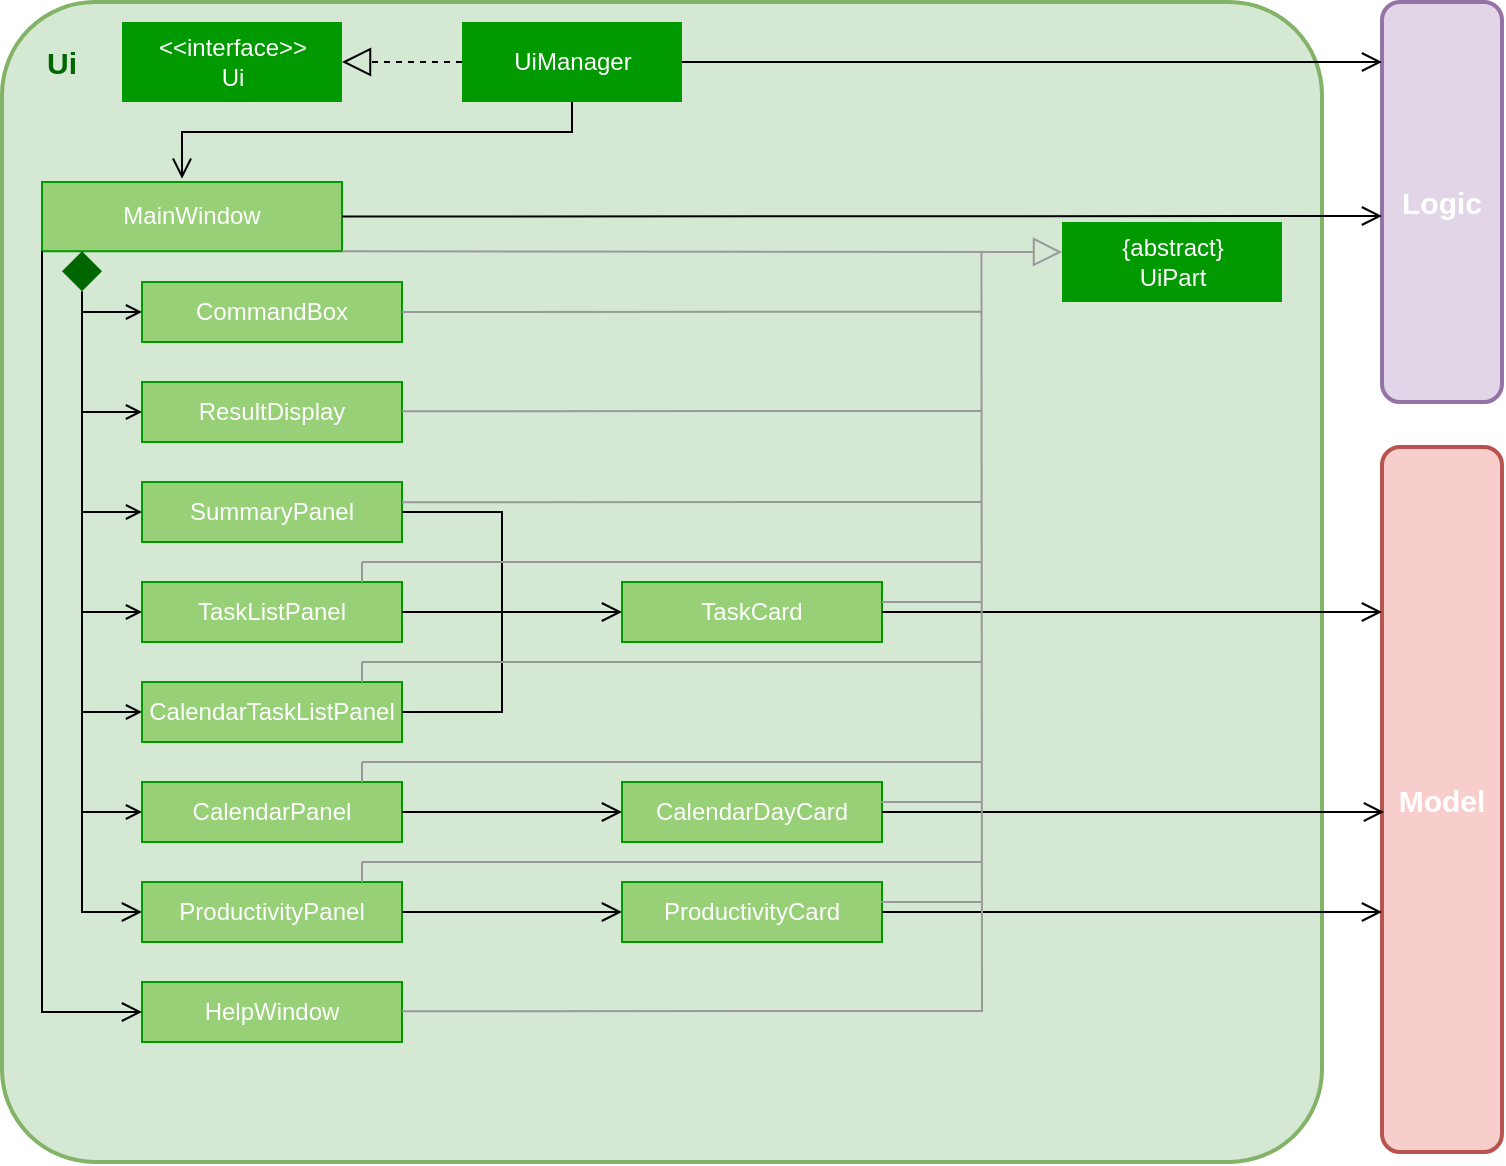 <mxfile version="12.9.4" type="device"><diagram name="Page-1" id="e7e014a7-5840-1c2e-5031-d8a46d1fe8dd"><mxGraphModel dx="1006" dy="636" grid="1" gridSize="10" guides="1" tooltips="1" connect="1" arrows="1" fold="1" page="1" pageScale="1" pageWidth="1169" pageHeight="826" background="#ffffff" math="0" shadow="0"><root><mxCell id="0"/><mxCell id="1" parent="0"/><mxCell id="HaWIRZHite7C_yoKWGDB-46" value="" style="rounded=1;whiteSpace=wrap;html=1;fillColor=#d5e8d4;strokeColor=#82b366;strokeWidth=2;arcSize=8;" vertex="1" parent="1"><mxGeometry x="90" y="90" width="660" height="580" as="geometry"/></mxCell><mxCell id="HaWIRZHite7C_yoKWGDB-47" value="" style="rounded=1;whiteSpace=wrap;html=1;strokeWidth=2;fillColor=#e1d5e7;strokeColor=#9673a6;rotation=-90;" vertex="1" parent="1"><mxGeometry x="710" y="160" width="200" height="60" as="geometry"/></mxCell><mxCell id="HaWIRZHite7C_yoKWGDB-48" value="" style="rounded=1;whiteSpace=wrap;html=1;strokeWidth=2;fillColor=#f8cecc;strokeColor=#b85450;rotation=-90;" vertex="1" parent="1"><mxGeometry x="633.75" y="458.75" width="352.5" height="60" as="geometry"/></mxCell><mxCell id="HaWIRZHite7C_yoKWGDB-49" value="&lt;b&gt;&lt;font color=&quot;#ffffff&quot; style=&quot;font-size: 15px&quot;&gt;Logic&lt;/font&gt;&lt;/b&gt;" style="text;html=1;strokeColor=none;fillColor=none;align=center;verticalAlign=middle;whiteSpace=wrap;rounded=0;" vertex="1" parent="1"><mxGeometry x="790" y="180" width="40" height="20" as="geometry"/></mxCell><mxCell id="HaWIRZHite7C_yoKWGDB-50" value="&lt;b&gt;&lt;font color=&quot;#ffffff&quot; style=&quot;font-size: 15px&quot;&gt;Model&lt;/font&gt;&lt;/b&gt;" style="text;html=1;strokeColor=none;fillColor=none;align=center;verticalAlign=middle;whiteSpace=wrap;rounded=0;" vertex="1" parent="1"><mxGeometry x="790" y="478.75" width="40" height="20" as="geometry"/></mxCell><mxCell id="HaWIRZHite7C_yoKWGDB-53" value="" style="group" vertex="1" connectable="0" parent="1"><mxGeometry x="150" y="100" width="120" height="40" as="geometry"/></mxCell><mxCell id="HaWIRZHite7C_yoKWGDB-51" value="" style="rounded=0;whiteSpace=wrap;html=1;strokeWidth=2;strokeColor=none;fillColor=#009900;" vertex="1" parent="HaWIRZHite7C_yoKWGDB-53"><mxGeometry width="110" height="40" as="geometry"/></mxCell><mxCell id="HaWIRZHite7C_yoKWGDB-52" value="&lt;font color=&quot;#ffffff&quot;&gt;&amp;lt;&amp;lt;interface&amp;gt;&amp;gt;&lt;br&gt;Ui&lt;/font&gt;" style="text;html=1;strokeColor=none;fillColor=none;align=center;verticalAlign=middle;whiteSpace=wrap;rounded=0;" vertex="1" parent="HaWIRZHite7C_yoKWGDB-53"><mxGeometry x="12.5" y="10" width="85" height="20" as="geometry"/></mxCell><mxCell id="HaWIRZHite7C_yoKWGDB-55" value="" style="group" vertex="1" connectable="0" parent="1"><mxGeometry x="320" y="100" width="120" height="40" as="geometry"/></mxCell><mxCell id="HaWIRZHite7C_yoKWGDB-56" value="" style="rounded=0;whiteSpace=wrap;html=1;strokeWidth=2;strokeColor=none;fillColor=#009900;" vertex="1" parent="HaWIRZHite7C_yoKWGDB-55"><mxGeometry width="110" height="40" as="geometry"/></mxCell><mxCell id="HaWIRZHite7C_yoKWGDB-57" value="&lt;font color=&quot;#ffffff&quot;&gt;UiManager&lt;/font&gt;" style="text;html=1;strokeColor=none;fillColor=none;align=center;verticalAlign=middle;whiteSpace=wrap;rounded=0;" vertex="1" parent="HaWIRZHite7C_yoKWGDB-55"><mxGeometry x="12.5" y="10" width="85" height="20" as="geometry"/></mxCell><mxCell id="HaWIRZHite7C_yoKWGDB-66" style="edgeStyle=orthogonalEdgeStyle;rounded=0;orthogonalLoop=1;jettySize=auto;html=1;exitX=1;exitY=0.5;exitDx=0;exitDy=0;endArrow=open;endFill=0;endSize=8;" edge="1" parent="1" source="HaWIRZHite7C_yoKWGDB-56"><mxGeometry relative="1" as="geometry"><mxPoint x="780" y="120" as="targetPoint"/><Array as="points"><mxPoint x="780" y="120"/></Array></mxGeometry></mxCell><mxCell id="HaWIRZHite7C_yoKWGDB-67" style="edgeStyle=orthogonalEdgeStyle;rounded=0;orthogonalLoop=1;jettySize=auto;html=1;exitX=0;exitY=0.5;exitDx=0;exitDy=0;entryX=1;entryY=0.5;entryDx=0;entryDy=0;endArrow=block;endFill=0;endSize=12;dashed=1;" edge="1" parent="1" source="HaWIRZHite7C_yoKWGDB-56" target="HaWIRZHite7C_yoKWGDB-51"><mxGeometry relative="1" as="geometry"/></mxCell><mxCell id="HaWIRZHite7C_yoKWGDB-68" value="&lt;b&gt;&lt;font style=&quot;font-size: 15px&quot; color=&quot;#006600&quot;&gt;Ui&lt;/font&gt;&lt;/b&gt;" style="text;html=1;strokeColor=none;fillColor=none;align=center;verticalAlign=middle;whiteSpace=wrap;rounded=0;" vertex="1" parent="1"><mxGeometry x="100" y="110" width="40" height="20" as="geometry"/></mxCell><mxCell id="HaWIRZHite7C_yoKWGDB-75" style="edgeStyle=orthogonalEdgeStyle;rounded=0;orthogonalLoop=1;jettySize=auto;html=1;exitX=0.5;exitY=1;exitDx=0;exitDy=0;entryX=0.392;entryY=-0.322;entryDx=0;entryDy=0;entryPerimeter=0;endArrow=open;endFill=0;endSize=8;" edge="1" parent="1" source="HaWIRZHite7C_yoKWGDB-56" target="HaWIRZHite7C_yoKWGDB-64"><mxGeometry relative="1" as="geometry"><Array as="points"><mxPoint x="375" y="155"/><mxPoint x="180" y="155"/></Array></mxGeometry></mxCell><mxCell id="HaWIRZHite7C_yoKWGDB-78" value="" style="group" vertex="1" connectable="0" parent="1"><mxGeometry x="130" y="180" width="150" height="34.62" as="geometry"/></mxCell><mxCell id="HaWIRZHite7C_yoKWGDB-65" value="" style="group" vertex="1" connectable="0" parent="HaWIRZHite7C_yoKWGDB-78"><mxGeometry x="-20" width="150" height="34.62" as="geometry"/></mxCell><mxCell id="HaWIRZHite7C_yoKWGDB-63" value="" style="rounded=0;whiteSpace=wrap;html=1;strokeWidth=1;fillColor=#97D077;strokeColor=#009900;" vertex="1" parent="HaWIRZHite7C_yoKWGDB-65"><mxGeometry width="150" height="34.62" as="geometry"/></mxCell><mxCell id="HaWIRZHite7C_yoKWGDB-64" value="&lt;font color=&quot;#ffffff&quot;&gt;MainWindow&lt;/font&gt;" style="text;html=1;strokeColor=none;fillColor=none;align=center;verticalAlign=middle;whiteSpace=wrap;rounded=0;" vertex="1" parent="HaWIRZHite7C_yoKWGDB-65"><mxGeometry x="51.923" y="5.77" width="46.154" height="23.08" as="geometry"/></mxCell><mxCell id="HaWIRZHite7C_yoKWGDB-79" value="" style="group" vertex="1" connectable="0" parent="1"><mxGeometry x="160" y="230" width="130" height="30" as="geometry"/></mxCell><mxCell id="HaWIRZHite7C_yoKWGDB-80" value="" style="rounded=0;whiteSpace=wrap;html=1;strokeWidth=1;fillColor=#97D077;strokeColor=#009900;" vertex="1" parent="HaWIRZHite7C_yoKWGDB-79"><mxGeometry width="130" height="30" as="geometry"/></mxCell><mxCell id="HaWIRZHite7C_yoKWGDB-81" value="&lt;font color=&quot;#ffffff&quot;&gt;CommandBox&lt;/font&gt;" style="text;html=1;strokeColor=none;fillColor=none;align=center;verticalAlign=middle;whiteSpace=wrap;rounded=0;" vertex="1" parent="HaWIRZHite7C_yoKWGDB-79"><mxGeometry x="10" y="5" width="110" height="20" as="geometry"/></mxCell><mxCell id="HaWIRZHite7C_yoKWGDB-82" value="" style="group" vertex="1" connectable="0" parent="1"><mxGeometry x="160" y="280" width="130" height="30" as="geometry"/></mxCell><mxCell id="HaWIRZHite7C_yoKWGDB-83" value="" style="rounded=0;whiteSpace=wrap;html=1;strokeWidth=1;fillColor=#97D077;strokeColor=#009900;" vertex="1" parent="HaWIRZHite7C_yoKWGDB-82"><mxGeometry width="130" height="30" as="geometry"/></mxCell><mxCell id="HaWIRZHite7C_yoKWGDB-84" value="&lt;font color=&quot;#ffffff&quot;&gt;ResultDisplay&lt;/font&gt;" style="text;html=1;strokeColor=none;fillColor=none;align=center;verticalAlign=middle;whiteSpace=wrap;rounded=0;" vertex="1" parent="HaWIRZHite7C_yoKWGDB-82"><mxGeometry x="10" y="5" width="110" height="20" as="geometry"/></mxCell><mxCell id="HaWIRZHite7C_yoKWGDB-85" value="" style="group" vertex="1" connectable="0" parent="1"><mxGeometry x="160" y="330" width="130" height="30" as="geometry"/></mxCell><mxCell id="HaWIRZHite7C_yoKWGDB-86" value="" style="rounded=0;whiteSpace=wrap;html=1;strokeWidth=1;fillColor=#97D077;strokeColor=#009900;" vertex="1" parent="HaWIRZHite7C_yoKWGDB-85"><mxGeometry width="130" height="30" as="geometry"/></mxCell><mxCell id="HaWIRZHite7C_yoKWGDB-87" value="&lt;font color=&quot;#ffffff&quot;&gt;SummaryPanel&lt;/font&gt;&lt;span style=&quot;color: rgba(0 , 0 , 0 , 0) ; font-family: monospace ; font-size: 0px ; white-space: nowrap&quot;&gt;%3CmxGraphModel%3E%3Croot%3E%3CmxCell%20id%3D%220%22%2F%3E%3CmxCell%20id%3D%221%22%20parent%3D%220%22%2F%3E%3CmxCell%20id%3D%222%22%20value%3D%22%22%20style%3D%22group%22%20vertex%3D%221%22%20connectable%3D%220%22%20parent%3D%221%22%3E%3CmxGeometry%20x%3D%22160%22%20y%3D%22210%22%20width%3D%22130%22%20height%3D%2230%22%20as%3D%22geometry%22%2F%3E%3C%2FmxCell%3E%3CmxCell%20id%3D%223%22%20value%3D%22%22%20style%3D%22rounded%3D0%3BwhiteSpace%3Dwrap%3Bhtml%3D1%3BstrokeWidth%3D1%3BfillColor%3D%2397D077%3BstrokeColor%3D%23009900%3B%22%20vertex%3D%221%22%20parent%3D%222%22%3E%3CmxGeometry%20width%3D%22130%22%20height%3D%2230%22%20as%3D%22geometry%22%2F%3E%3C%2FmxCell%3E%3CmxCell%20id%3D%224%22%20value%3D%22%26lt%3Bfont%20color%3D%26quot%3B%23ffffff%26quot%3B%26gt%3BCommand%20Box%26lt%3B%2Ffont%26gt%3B%22%20style%3D%22text%3Bhtml%3D1%3BstrokeColor%3Dnone%3BfillColor%3Dnone%3Balign%3Dcenter%3BverticalAlign%3Dmiddle%3BwhiteSpace%3Dwrap%3Brounded%3D0%3B%22%20vertex%3D%221%22%20parent%3D%222%22%3E%3CmxGeometry%20x%3D%2210%22%20y%3D%225%22%20width%3D%22110%22%20height%3D%2220%22%20as%3D%22geometry%22%2F%3E%3C%2FmxCell%3E%3C%2Froot%3E%3C%2FmxGraphModel%3E&lt;/span&gt;" style="text;html=1;strokeColor=none;fillColor=none;align=center;verticalAlign=middle;whiteSpace=wrap;rounded=0;" vertex="1" parent="HaWIRZHite7C_yoKWGDB-85"><mxGeometry x="10" y="5" width="110" height="20" as="geometry"/></mxCell><mxCell id="HaWIRZHite7C_yoKWGDB-88" value="" style="group" vertex="1" connectable="0" parent="1"><mxGeometry x="160" y="380" width="130" height="30" as="geometry"/></mxCell><mxCell id="HaWIRZHite7C_yoKWGDB-89" value="" style="rounded=0;whiteSpace=wrap;html=1;strokeWidth=1;fillColor=#97D077;strokeColor=#009900;" vertex="1" parent="HaWIRZHite7C_yoKWGDB-88"><mxGeometry width="130" height="30" as="geometry"/></mxCell><mxCell id="HaWIRZHite7C_yoKWGDB-90" value="&lt;font color=&quot;#ffffff&quot;&gt;TaskListPanel&lt;/font&gt;&lt;span style=&quot;color: rgba(0 , 0 , 0 , 0) ; font-family: monospace ; font-size: 0px ; white-space: nowrap&quot;&gt;%3CmxGraphModel%3E%3Croot%3E%3CmxCell%20id%3D%220%22%2F%3E%3CmxCell%20id%3D%221%22%20parent%3D%220%22%2F%3E%3CmxCell%20id%3D%222%22%20value%3D%22%22%20style%3D%22group%22%20vertex%3D%221%22%20connectable%3D%220%22%20parent%3D%221%22%3E%3CmxGeometry%20x%3D%22160%22%20y%3D%22210%22%20width%3D%22130%22%20height%3D%2230%22%20as%3D%22geometry%22%2F%3E%3C%2FmxCell%3E%3CmxCell%20id%3D%223%22%20value%3D%22%22%20style%3D%22rounded%3D0%3BwhiteSpace%3Dwrap%3Bhtml%3D1%3BstrokeWidth%3D1%3BfillColor%3D%2397D077%3BstrokeColor%3D%23009900%3B%22%20vertex%3D%221%22%20parent%3D%222%22%3E%3CmxGeometry%20width%3D%22130%22%20height%3D%2230%22%20as%3D%22geometry%22%2F%3E%3C%2FmxCell%3E%3CmxCell%20id%3D%224%22%20value%3D%22%26lt%3Bfont%20color%3D%26quot%3B%23ffffff%26quot%3B%26gt%3BCommand%20Box%26lt%3B%2Ffont%26gt%3B%22%20style%3D%22text%3Bhtml%3D1%3BstrokeColor%3Dnone%3BfillColor%3Dnone%3Balign%3Dcenter%3BverticalAlign%3Dmiddle%3BwhiteSpace%3Dwrap%3Brounded%3D0%3B%22%20vertex%3D%221%22%20parent%3D%222%22%3E%3CmxGeometry%20x%3D%2210%22%20y%3D%225%22%20width%3D%22110%22%20height%3D%2220%22%20as%3D%22geometry%22%2F%3E%3C%2FmxCell%3E%3C%2Froot%3E%3C%2FmxGraphModel%3E&lt;/span&gt;" style="text;html=1;strokeColor=none;fillColor=none;align=center;verticalAlign=middle;whiteSpace=wrap;rounded=0;" vertex="1" parent="HaWIRZHite7C_yoKWGDB-88"><mxGeometry x="10" y="5" width="110" height="20" as="geometry"/></mxCell><mxCell id="HaWIRZHite7C_yoKWGDB-91" value="" style="group" vertex="1" connectable="0" parent="1"><mxGeometry x="160" y="430" width="130" height="30" as="geometry"/></mxCell><mxCell id="HaWIRZHite7C_yoKWGDB-92" value="" style="rounded=0;whiteSpace=wrap;html=1;strokeWidth=1;fillColor=#97D077;strokeColor=#009900;" vertex="1" parent="HaWIRZHite7C_yoKWGDB-91"><mxGeometry width="130" height="30" as="geometry"/></mxCell><mxCell id="HaWIRZHite7C_yoKWGDB-93" value="&lt;font color=&quot;#ffffff&quot;&gt;CalendarTaskListPanel&lt;/font&gt;&lt;span style=&quot;color: rgba(0 , 0 , 0 , 0) ; font-family: monospace ; font-size: 0px ; white-space: nowrap&quot;&gt;%3CmxGraphModel%3E%3Croot%3E%3CmxCell%20id%3D%220%22%2F%3E%3CmxCell%20id%3D%221%22%20parent%3D%220%22%2F%3E%3CmxCell%20id%3D%222%22%20value%3D%22%22%20style%3D%22group%22%20vertex%3D%221%22%20connectable%3D%220%22%20parent%3D%221%22%3E%3CmxGeometry%20x%3D%22160%22%20y%3D%22210%22%20width%3D%22130%22%20height%3D%2230%22%20as%3D%22geometry%22%2F%3E%3C%2FmxCell%3E%3CmxCell%20id%3D%223%22%20value%3D%22%22%20style%3D%22rounded%3D0%3BwhiteSpace%3Dwrap%3Bhtml%3D1%3BstrokeWidth%3D1%3BfillColor%3D%2397D077%3BstrokeColor%3D%23009900%3B%22%20vertex%3D%221%22%20parent%3D%222%22%3E%3CmxGeometry%20width%3D%22130%22%20height%3D%2230%22%20as%3D%22geometry%22%2F%3E%3C%2FmxCell%3E%3CmxCell%20id%3D%224%22%20value%3D%22%26lt%3Bfont%20color%3D%26quot%3B%23ffffff%26quot%3B%26gt%3BCommand%20Box%26lt%3B%2Ffont%26gt%3B%22%20style%3D%22text%3Bhtml%3D1%3BstrokeColor%3Dnone%3BfillColor%3Dnone%3Balign%3Dcenter%3BverticalAlign%3Dmiddle%3BwhiteSpace%3Dwrap%3Brounded%3D0%3B%22%20vertex%3D%221%22%20parent%3D%222%22%3E%3CmxGeometry%20x%3D%2210%22%20y%3D%225%22%20width%3D%22110%22%20height%3D%2220%22%20as%3D%22geometry%22%2F%3E%3C%2FmxCell%3E%3C%2Froot%3E%3C%2FmxGraphModel%3E&lt;/span&gt;" style="text;html=1;strokeColor=none;fillColor=none;align=center;verticalAlign=middle;whiteSpace=wrap;rounded=0;" vertex="1" parent="HaWIRZHite7C_yoKWGDB-91"><mxGeometry x="10" y="5" width="110" height="20" as="geometry"/></mxCell><mxCell id="HaWIRZHite7C_yoKWGDB-94" value="" style="group" vertex="1" connectable="0" parent="1"><mxGeometry x="160" y="480" width="130" height="30" as="geometry"/></mxCell><mxCell id="HaWIRZHite7C_yoKWGDB-95" value="" style="rounded=0;whiteSpace=wrap;html=1;strokeWidth=1;fillColor=#97D077;strokeColor=#009900;" vertex="1" parent="HaWIRZHite7C_yoKWGDB-94"><mxGeometry width="130" height="30" as="geometry"/></mxCell><mxCell id="HaWIRZHite7C_yoKWGDB-96" value="&lt;font color=&quot;#ffffff&quot;&gt;CalendarPanel&lt;/font&gt;" style="text;html=1;strokeColor=none;fillColor=none;align=center;verticalAlign=middle;whiteSpace=wrap;rounded=0;" vertex="1" parent="HaWIRZHite7C_yoKWGDB-94"><mxGeometry x="10" y="5" width="110" height="20" as="geometry"/></mxCell><mxCell id="HaWIRZHite7C_yoKWGDB-97" value="" style="group" vertex="1" connectable="0" parent="1"><mxGeometry x="160" y="530" width="130" height="30" as="geometry"/></mxCell><mxCell id="HaWIRZHite7C_yoKWGDB-98" value="" style="rounded=0;whiteSpace=wrap;html=1;strokeWidth=1;fillColor=#97D077;strokeColor=#009900;" vertex="1" parent="HaWIRZHite7C_yoKWGDB-97"><mxGeometry width="130" height="30" as="geometry"/></mxCell><mxCell id="HaWIRZHite7C_yoKWGDB-99" value="&lt;font color=&quot;#ffffff&quot;&gt;ProductivityPanel&lt;/font&gt;&lt;span style=&quot;color: rgba(0 , 0 , 0 , 0) ; font-family: monospace ; font-size: 0px ; white-space: nowrap&quot;&gt;%3CmxGraphModel%3E%3Croot%3E%3CmxCell%20id%3D%220%22%2F%3E%3CmxCell%20id%3D%221%22%20parent%3D%220%22%2F%3E%3CmxCell%20id%3D%222%22%20value%3D%22%22%20style%3D%22group%22%20vertex%3D%221%22%20connectable%3D%220%22%20parent%3D%221%22%3E%3CmxGeometry%20x%3D%22160%22%20y%3D%22210%22%20width%3D%22130%22%20height%3D%2230%22%20as%3D%22geometry%22%2F%3E%3C%2FmxCell%3E%3CmxCell%20id%3D%223%22%20value%3D%22%22%20style%3D%22rounded%3D0%3BwhiteSpace%3Dwrap%3Bhtml%3D1%3BstrokeWidth%3D1%3BfillColor%3D%2397D077%3BstrokeColor%3D%23009900%3B%22%20vertex%3D%221%22%20parent%3D%222%22%3E%3CmxGeometry%20width%3D%22130%22%20height%3D%2230%22%20as%3D%22geometry%22%2F%3E%3C%2FmxCell%3E%3CmxCell%20id%3D%224%22%20value%3D%22%26lt%3Bfont%20color%3D%26quot%3B%23ffffff%26quot%3B%26gt%3BCommand%20Box%26lt%3B%2Ffont%26gt%3B%22%20style%3D%22text%3Bhtml%3D1%3BstrokeColor%3Dnone%3BfillColor%3Dnone%3Balign%3Dcenter%3BverticalAlign%3Dmiddle%3BwhiteSpace%3Dwrap%3Brounded%3D0%3B%22%20vertex%3D%221%22%20parent%3D%222%22%3E%3CmxGeometry%20x%3D%2210%22%20y%3D%225%22%20width%3D%22110%22%20height%3D%2220%22%20as%3D%22geometry%22%2F%3E%3C%2FmxCell%3E%3C%2Froot%3E%3C%2FmxGraphModel%3E&lt;/span&gt;" style="text;html=1;strokeColor=none;fillColor=none;align=center;verticalAlign=middle;whiteSpace=wrap;rounded=0;" vertex="1" parent="HaWIRZHite7C_yoKWGDB-97"><mxGeometry x="10" y="5" width="110" height="20" as="geometry"/></mxCell><mxCell id="HaWIRZHite7C_yoKWGDB-100" value="" style="group" vertex="1" connectable="0" parent="1"><mxGeometry x="160" y="580" width="130" height="30" as="geometry"/></mxCell><mxCell id="HaWIRZHite7C_yoKWGDB-101" value="" style="rounded=0;whiteSpace=wrap;html=1;strokeWidth=1;fillColor=#97D077;strokeColor=#009900;" vertex="1" parent="HaWIRZHite7C_yoKWGDB-100"><mxGeometry width="130" height="30" as="geometry"/></mxCell><mxCell id="HaWIRZHite7C_yoKWGDB-102" value="&lt;font color=&quot;#ffffff&quot;&gt;HelpWindow&lt;/font&gt;" style="text;html=1;strokeColor=none;fillColor=none;align=center;verticalAlign=middle;whiteSpace=wrap;rounded=0;" vertex="1" parent="HaWIRZHite7C_yoKWGDB-100"><mxGeometry x="10" y="5" width="110" height="20" as="geometry"/></mxCell><mxCell id="HaWIRZHite7C_yoKWGDB-104" style="edgeStyle=orthogonalEdgeStyle;rounded=0;orthogonalLoop=1;jettySize=auto;html=1;exitX=0;exitY=1;exitDx=0;exitDy=0;entryX=0;entryY=0.5;entryDx=0;entryDy=0;endArrow=open;endFill=0;endSize=8;" edge="1" parent="1" source="HaWIRZHite7C_yoKWGDB-63" target="HaWIRZHite7C_yoKWGDB-101"><mxGeometry relative="1" as="geometry"/></mxCell><mxCell id="HaWIRZHite7C_yoKWGDB-105" style="edgeStyle=orthogonalEdgeStyle;rounded=0;orthogonalLoop=1;jettySize=auto;html=1;exitX=1;exitY=0.5;exitDx=0;exitDy=0;endArrow=open;endFill=0;endSize=8;" edge="1" parent="1" source="HaWIRZHite7C_yoKWGDB-63"><mxGeometry relative="1" as="geometry"><mxPoint x="780" y="197" as="targetPoint"/><Array as="points"><mxPoint x="780" y="197"/></Array></mxGeometry></mxCell><mxCell id="HaWIRZHite7C_yoKWGDB-109" style="edgeStyle=orthogonalEdgeStyle;rounded=0;orthogonalLoop=1;jettySize=auto;html=1;exitX=0.5;exitY=1;exitDx=0;exitDy=0;endArrow=open;endFill=0;endSize=8;entryX=0;entryY=0.5;entryDx=0;entryDy=0;" edge="1" parent="1" source="HaWIRZHite7C_yoKWGDB-108" target="HaWIRZHite7C_yoKWGDB-98"><mxGeometry relative="1" as="geometry"><mxPoint x="120" y="540" as="targetPoint"/><Array as="points"><mxPoint x="130" y="545"/></Array></mxGeometry></mxCell><mxCell id="HaWIRZHite7C_yoKWGDB-108" value="" style="rhombus;whiteSpace=wrap;html=1;strokeColor=none;strokeWidth=2;fillColor=#006600;" vertex="1" parent="1"><mxGeometry x="120" y="214.62" width="20" height="20" as="geometry"/></mxCell><mxCell id="HaWIRZHite7C_yoKWGDB-111" value="" style="endArrow=open;html=1;entryX=0;entryY=0.5;entryDx=0;entryDy=0;endFill=0;" edge="1" parent="1" target="HaWIRZHite7C_yoKWGDB-80"><mxGeometry width="50" height="50" relative="1" as="geometry"><mxPoint x="130" y="245" as="sourcePoint"/><mxPoint x="160" y="240" as="targetPoint"/></mxGeometry></mxCell><mxCell id="HaWIRZHite7C_yoKWGDB-113" value="" style="endArrow=open;html=1;entryX=0;entryY=0.5;entryDx=0;entryDy=0;endFill=0;" edge="1" parent="1" target="HaWIRZHite7C_yoKWGDB-83"><mxGeometry width="50" height="50" relative="1" as="geometry"><mxPoint x="130" y="295" as="sourcePoint"/><mxPoint x="180" y="265" as="targetPoint"/></mxGeometry></mxCell><mxCell id="HaWIRZHite7C_yoKWGDB-114" value="" style="endArrow=open;html=1;entryX=0;entryY=0.5;entryDx=0;entryDy=0;endFill=0;" edge="1" parent="1" target="HaWIRZHite7C_yoKWGDB-86"><mxGeometry width="50" height="50" relative="1" as="geometry"><mxPoint x="130" y="345" as="sourcePoint"/><mxPoint x="190" y="275" as="targetPoint"/></mxGeometry></mxCell><mxCell id="HaWIRZHite7C_yoKWGDB-115" value="" style="endArrow=open;html=1;entryX=0;entryY=0.5;entryDx=0;entryDy=0;endFill=0;" edge="1" parent="1" target="HaWIRZHite7C_yoKWGDB-89"><mxGeometry width="50" height="50" relative="1" as="geometry"><mxPoint x="130" y="395" as="sourcePoint"/><mxPoint x="200" y="285" as="targetPoint"/></mxGeometry></mxCell><mxCell id="HaWIRZHite7C_yoKWGDB-116" value="" style="endArrow=open;html=1;entryX=0;entryY=0.5;entryDx=0;entryDy=0;endFill=0;" edge="1" parent="1" target="HaWIRZHite7C_yoKWGDB-92"><mxGeometry width="50" height="50" relative="1" as="geometry"><mxPoint x="130" y="445" as="sourcePoint"/><mxPoint x="210" y="295" as="targetPoint"/></mxGeometry></mxCell><mxCell id="HaWIRZHite7C_yoKWGDB-117" value="" style="endArrow=open;html=1;entryX=0;entryY=0.5;entryDx=0;entryDy=0;endFill=0;" edge="1" parent="1" target="HaWIRZHite7C_yoKWGDB-95"><mxGeometry width="50" height="50" relative="1" as="geometry"><mxPoint x="130" y="495" as="sourcePoint"/><mxPoint x="220" y="305" as="targetPoint"/></mxGeometry></mxCell><mxCell id="HaWIRZHite7C_yoKWGDB-118" value="" style="group" vertex="1" connectable="0" parent="1"><mxGeometry x="400" y="380" width="130" height="30" as="geometry"/></mxCell><mxCell id="HaWIRZHite7C_yoKWGDB-119" value="" style="rounded=0;whiteSpace=wrap;html=1;strokeWidth=1;fillColor=#97D077;strokeColor=#009900;" vertex="1" parent="HaWIRZHite7C_yoKWGDB-118"><mxGeometry width="130" height="30" as="geometry"/></mxCell><mxCell id="HaWIRZHite7C_yoKWGDB-120" value="&lt;font color=&quot;#ffffff&quot;&gt;TaskCard&lt;/font&gt;" style="text;html=1;strokeColor=none;fillColor=none;align=center;verticalAlign=middle;whiteSpace=wrap;rounded=0;" vertex="1" parent="HaWIRZHite7C_yoKWGDB-118"><mxGeometry x="10" y="5" width="110" height="20" as="geometry"/></mxCell><mxCell id="HaWIRZHite7C_yoKWGDB-121" value="" style="group" vertex="1" connectable="0" parent="1"><mxGeometry x="400" y="480" width="130" height="30" as="geometry"/></mxCell><mxCell id="HaWIRZHite7C_yoKWGDB-122" value="" style="rounded=0;whiteSpace=wrap;html=1;strokeWidth=1;fillColor=#97D077;strokeColor=#009900;" vertex="1" parent="HaWIRZHite7C_yoKWGDB-121"><mxGeometry width="130" height="30" as="geometry"/></mxCell><mxCell id="HaWIRZHite7C_yoKWGDB-123" value="&lt;font color=&quot;#ffffff&quot;&gt;CalendarDayCard&lt;/font&gt;" style="text;html=1;strokeColor=none;fillColor=none;align=center;verticalAlign=middle;whiteSpace=wrap;rounded=0;" vertex="1" parent="HaWIRZHite7C_yoKWGDB-121"><mxGeometry x="10" y="5" width="110" height="20" as="geometry"/></mxCell><mxCell id="HaWIRZHite7C_yoKWGDB-127" value="" style="group" vertex="1" connectable="0" parent="1"><mxGeometry x="400" y="530" width="130" height="30" as="geometry"/></mxCell><mxCell id="HaWIRZHite7C_yoKWGDB-128" value="" style="rounded=0;whiteSpace=wrap;html=1;strokeWidth=1;fillColor=#97D077;strokeColor=#009900;" vertex="1" parent="HaWIRZHite7C_yoKWGDB-127"><mxGeometry width="130" height="30" as="geometry"/></mxCell><mxCell id="HaWIRZHite7C_yoKWGDB-129" value="&lt;font color=&quot;#ffffff&quot;&gt;ProductivityCard&lt;/font&gt;" style="text;html=1;strokeColor=none;fillColor=none;align=center;verticalAlign=middle;whiteSpace=wrap;rounded=0;" vertex="1" parent="HaWIRZHite7C_yoKWGDB-127"><mxGeometry x="10" y="5" width="110" height="20" as="geometry"/></mxCell><mxCell id="HaWIRZHite7C_yoKWGDB-131" style="edgeStyle=orthogonalEdgeStyle;rounded=0;orthogonalLoop=1;jettySize=auto;html=1;exitX=1;exitY=0.5;exitDx=0;exitDy=0;endArrow=open;endFill=0;endSize=8;entryX=0;entryY=0.5;entryDx=0;entryDy=0;" edge="1" parent="1" source="HaWIRZHite7C_yoKWGDB-86" target="HaWIRZHite7C_yoKWGDB-119"><mxGeometry relative="1" as="geometry"><mxPoint x="370" y="395" as="targetPoint"/><Array as="points"><mxPoint x="340" y="345"/><mxPoint x="340" y="395"/></Array></mxGeometry></mxCell><mxCell id="HaWIRZHite7C_yoKWGDB-132" value="" style="endArrow=none;html=1;exitX=1;exitY=0.5;exitDx=0;exitDy=0;" edge="1" parent="1" source="HaWIRZHite7C_yoKWGDB-92"><mxGeometry width="50" height="50" relative="1" as="geometry"><mxPoint x="400" y="390" as="sourcePoint"/><mxPoint x="340" y="445" as="targetPoint"/></mxGeometry></mxCell><mxCell id="HaWIRZHite7C_yoKWGDB-133" value="" style="endArrow=none;html=1;" edge="1" parent="1"><mxGeometry width="50" height="50" relative="1" as="geometry"><mxPoint x="340" y="445.5" as="sourcePoint"/><mxPoint x="340" y="390" as="targetPoint"/></mxGeometry></mxCell><mxCell id="HaWIRZHite7C_yoKWGDB-134" value="" style="endArrow=none;html=1;exitX=1;exitY=0.5;exitDx=0;exitDy=0;" edge="1" parent="1" source="HaWIRZHite7C_yoKWGDB-89"><mxGeometry width="50" height="50" relative="1" as="geometry"><mxPoint x="400" y="390" as="sourcePoint"/><mxPoint x="340" y="395" as="targetPoint"/></mxGeometry></mxCell><mxCell id="HaWIRZHite7C_yoKWGDB-135" style="edgeStyle=orthogonalEdgeStyle;rounded=0;orthogonalLoop=1;jettySize=auto;html=1;exitX=1;exitY=0.5;exitDx=0;exitDy=0;entryX=0;entryY=0.5;entryDx=0;entryDy=0;endArrow=open;endFill=0;endSize=8;" edge="1" parent="1" source="HaWIRZHite7C_yoKWGDB-95" target="HaWIRZHite7C_yoKWGDB-122"><mxGeometry relative="1" as="geometry"/></mxCell><mxCell id="HaWIRZHite7C_yoKWGDB-136" style="edgeStyle=orthogonalEdgeStyle;rounded=0;orthogonalLoop=1;jettySize=auto;html=1;exitX=1;exitY=0.5;exitDx=0;exitDy=0;entryX=0;entryY=0.5;entryDx=0;entryDy=0;endArrow=open;endFill=0;endSize=8;" edge="1" parent="1" source="HaWIRZHite7C_yoKWGDB-98" target="HaWIRZHite7C_yoKWGDB-128"><mxGeometry relative="1" as="geometry"/></mxCell><mxCell id="HaWIRZHite7C_yoKWGDB-137" style="edgeStyle=orthogonalEdgeStyle;rounded=0;orthogonalLoop=1;jettySize=auto;html=1;exitX=1;exitY=0.5;exitDx=0;exitDy=0;endArrow=open;endFill=0;endSize=8;" edge="1" parent="1" source="HaWIRZHite7C_yoKWGDB-119"><mxGeometry relative="1" as="geometry"><mxPoint x="780" y="395" as="targetPoint"/><Array as="points"><mxPoint x="780" y="395"/></Array></mxGeometry></mxCell><mxCell id="HaWIRZHite7C_yoKWGDB-139" style="edgeStyle=orthogonalEdgeStyle;rounded=0;orthogonalLoop=1;jettySize=auto;html=1;exitX=1;exitY=0.5;exitDx=0;exitDy=0;endArrow=open;endFill=0;endSize=8;" edge="1" parent="1" source="HaWIRZHite7C_yoKWGDB-122"><mxGeometry relative="1" as="geometry"><mxPoint x="781" y="495" as="targetPoint"/><Array as="points"><mxPoint x="781" y="495"/></Array></mxGeometry></mxCell><mxCell id="HaWIRZHite7C_yoKWGDB-141" style="edgeStyle=orthogonalEdgeStyle;rounded=0;orthogonalLoop=1;jettySize=auto;html=1;exitX=1;exitY=0.5;exitDx=0;exitDy=0;endArrow=open;endFill=0;endSize=8;" edge="1" parent="1" source="HaWIRZHite7C_yoKWGDB-128"><mxGeometry relative="1" as="geometry"><mxPoint x="780" y="545" as="targetPoint"/><Array as="points"><mxPoint x="780" y="545"/></Array></mxGeometry></mxCell><mxCell id="HaWIRZHite7C_yoKWGDB-148" value="" style="group" vertex="1" connectable="0" parent="1"><mxGeometry x="620" y="200" width="120" height="40" as="geometry"/></mxCell><mxCell id="HaWIRZHite7C_yoKWGDB-149" value="" style="rounded=0;whiteSpace=wrap;html=1;strokeWidth=2;strokeColor=none;fillColor=#009900;" vertex="1" parent="HaWIRZHite7C_yoKWGDB-148"><mxGeometry width="110" height="40" as="geometry"/></mxCell><mxCell id="HaWIRZHite7C_yoKWGDB-150" value="&lt;font color=&quot;#ffffff&quot;&gt;{abstract}&lt;br&gt;UiPart&lt;/font&gt;" style="text;html=1;strokeColor=none;fillColor=none;align=center;verticalAlign=middle;whiteSpace=wrap;rounded=0;" vertex="1" parent="HaWIRZHite7C_yoKWGDB-148"><mxGeometry x="12.5" y="10" width="85" height="20" as="geometry"/></mxCell><mxCell id="HaWIRZHite7C_yoKWGDB-153" style="edgeStyle=orthogonalEdgeStyle;rounded=0;orthogonalLoop=1;jettySize=auto;html=1;exitX=1;exitY=1;exitDx=0;exitDy=0;endArrow=block;endFill=0;endSize=12;strokeColor=#999999;" edge="1" parent="1" source="HaWIRZHite7C_yoKWGDB-63"><mxGeometry relative="1" as="geometry"><mxPoint x="620" y="215" as="targetPoint"/><Array as="points"><mxPoint x="620" y="215"/></Array></mxGeometry></mxCell><mxCell id="HaWIRZHite7C_yoKWGDB-154" value="" style="endArrow=none;html=1;exitX=1;exitY=0.5;exitDx=0;exitDy=0;entryX=0.742;entryY=0.267;entryDx=0;entryDy=0;entryPerimeter=0;strokeColor=#999999;" edge="1" parent="1" source="HaWIRZHite7C_yoKWGDB-80" target="HaWIRZHite7C_yoKWGDB-46"><mxGeometry width="50" height="50" relative="1" as="geometry"><mxPoint x="400" y="410" as="sourcePoint"/><mxPoint x="450" y="360" as="targetPoint"/></mxGeometry></mxCell><mxCell id="HaWIRZHite7C_yoKWGDB-155" value="" style="endArrow=none;html=1;exitX=1;exitY=0.5;exitDx=0;exitDy=0;entryX=0.742;entryY=0.267;entryDx=0;entryDy=0;entryPerimeter=0;strokeColor=#999999;" edge="1" parent="1"><mxGeometry width="50" height="50" relative="1" as="geometry"><mxPoint x="290" y="294.64" as="sourcePoint"/><mxPoint x="579.72" y="294.5" as="targetPoint"/></mxGeometry></mxCell><mxCell id="HaWIRZHite7C_yoKWGDB-156" value="" style="endArrow=none;html=1;exitX=1;exitY=0.5;exitDx=0;exitDy=0;entryX=0.742;entryY=0.267;entryDx=0;entryDy=0;entryPerimeter=0;strokeColor=#999999;" edge="1" parent="1"><mxGeometry width="50" height="50" relative="1" as="geometry"><mxPoint x="290" y="340.14" as="sourcePoint"/><mxPoint x="579.72" y="340" as="targetPoint"/></mxGeometry></mxCell><mxCell id="HaWIRZHite7C_yoKWGDB-159" value="" style="group;fontColor=#999999;" vertex="1" connectable="0" parent="1"><mxGeometry x="270" y="370" width="309.72" height="10" as="geometry"/></mxCell><mxCell id="HaWIRZHite7C_yoKWGDB-157" value="" style="endArrow=none;html=1;entryX=0.742;entryY=0.267;entryDx=0;entryDy=0;entryPerimeter=0;strokeColor=#999999;" edge="1" parent="HaWIRZHite7C_yoKWGDB-159"><mxGeometry width="50" height="50" relative="1" as="geometry"><mxPoint as="sourcePoint"/><mxPoint x="309.72" as="targetPoint"/></mxGeometry></mxCell><mxCell id="HaWIRZHite7C_yoKWGDB-158" value="" style="endArrow=none;html=1;strokeColor=#999999;" edge="1" parent="HaWIRZHite7C_yoKWGDB-159"><mxGeometry width="50" height="50" relative="1" as="geometry"><mxPoint y="10" as="sourcePoint"/><mxPoint as="targetPoint"/></mxGeometry></mxCell><mxCell id="HaWIRZHite7C_yoKWGDB-166" value="" style="endArrow=none;html=1;exitX=1;exitY=0.5;exitDx=0;exitDy=0;entryX=0.742;entryY=0.267;entryDx=0;entryDy=0;entryPerimeter=0;strokeColor=#999999;" edge="1" parent="1"><mxGeometry width="50" height="50" relative="1" as="geometry"><mxPoint x="290" y="594.64" as="sourcePoint"/><mxPoint x="579.72" y="594.5" as="targetPoint"/></mxGeometry></mxCell><mxCell id="HaWIRZHite7C_yoKWGDB-170" value="" style="group;fontColor=#999999;" vertex="1" connectable="0" parent="1"><mxGeometry x="270" y="420" width="309.72" height="10" as="geometry"/></mxCell><mxCell id="HaWIRZHite7C_yoKWGDB-171" value="" style="endArrow=none;html=1;entryX=0.742;entryY=0.267;entryDx=0;entryDy=0;entryPerimeter=0;strokeColor=#999999;" edge="1" parent="HaWIRZHite7C_yoKWGDB-170"><mxGeometry width="50" height="50" relative="1" as="geometry"><mxPoint as="sourcePoint"/><mxPoint x="309.72" as="targetPoint"/></mxGeometry></mxCell><mxCell id="HaWIRZHite7C_yoKWGDB-172" value="" style="endArrow=none;html=1;strokeColor=#999999;" edge="1" parent="HaWIRZHite7C_yoKWGDB-170"><mxGeometry width="50" height="50" relative="1" as="geometry"><mxPoint y="10" as="sourcePoint"/><mxPoint as="targetPoint"/></mxGeometry></mxCell><mxCell id="HaWIRZHite7C_yoKWGDB-173" value="" style="group;fontColor=#999999;" vertex="1" connectable="0" parent="1"><mxGeometry x="270" y="470" width="309.72" height="10" as="geometry"/></mxCell><mxCell id="HaWIRZHite7C_yoKWGDB-174" value="" style="endArrow=none;html=1;entryX=0.742;entryY=0.267;entryDx=0;entryDy=0;entryPerimeter=0;strokeColor=#999999;" edge="1" parent="HaWIRZHite7C_yoKWGDB-173"><mxGeometry width="50" height="50" relative="1" as="geometry"><mxPoint as="sourcePoint"/><mxPoint x="309.72" as="targetPoint"/></mxGeometry></mxCell><mxCell id="HaWIRZHite7C_yoKWGDB-175" value="" style="endArrow=none;html=1;strokeColor=#999999;" edge="1" parent="HaWIRZHite7C_yoKWGDB-173"><mxGeometry width="50" height="50" relative="1" as="geometry"><mxPoint y="10" as="sourcePoint"/><mxPoint as="targetPoint"/></mxGeometry></mxCell><mxCell id="HaWIRZHite7C_yoKWGDB-180" value="" style="endArrow=none;html=1;strokeColor=#999999;fontColor=#999999;" edge="1" parent="HaWIRZHite7C_yoKWGDB-173"><mxGeometry width="50" height="50" relative="1" as="geometry"><mxPoint x="259.72" y="20" as="sourcePoint"/><mxPoint x="309.72" y="20" as="targetPoint"/></mxGeometry></mxCell><mxCell id="HaWIRZHite7C_yoKWGDB-176" value="" style="group;fontColor=#999999;" vertex="1" connectable="0" parent="1"><mxGeometry x="270" y="520" width="309.72" height="10" as="geometry"/></mxCell><mxCell id="HaWIRZHite7C_yoKWGDB-177" value="" style="endArrow=none;html=1;entryX=0.742;entryY=0.267;entryDx=0;entryDy=0;entryPerimeter=0;strokeColor=#999999;" edge="1" parent="HaWIRZHite7C_yoKWGDB-176"><mxGeometry width="50" height="50" relative="1" as="geometry"><mxPoint as="sourcePoint"/><mxPoint x="309.72" as="targetPoint"/></mxGeometry></mxCell><mxCell id="HaWIRZHite7C_yoKWGDB-178" value="" style="endArrow=none;html=1;strokeColor=#999999;" edge="1" parent="HaWIRZHite7C_yoKWGDB-176"><mxGeometry width="50" height="50" relative="1" as="geometry"><mxPoint y="10" as="sourcePoint"/><mxPoint as="targetPoint"/></mxGeometry></mxCell><mxCell id="HaWIRZHite7C_yoKWGDB-181" value="" style="endArrow=none;html=1;strokeColor=#999999;fontColor=#999999;" edge="1" parent="HaWIRZHite7C_yoKWGDB-176"><mxGeometry width="50" height="50" relative="1" as="geometry"><mxPoint x="259.72" y="20" as="sourcePoint"/><mxPoint x="309.72" y="20" as="targetPoint"/></mxGeometry></mxCell><mxCell id="HaWIRZHite7C_yoKWGDB-179" value="" style="endArrow=none;html=1;strokeColor=#999999;fontColor=#999999;" edge="1" parent="1"><mxGeometry width="50" height="50" relative="1" as="geometry"><mxPoint x="530" y="390" as="sourcePoint"/><mxPoint x="580" y="390" as="targetPoint"/></mxGeometry></mxCell><mxCell id="HaWIRZHite7C_yoKWGDB-183" value="" style="endArrow=none;html=1;strokeColor=#999999;fontColor=#999999;" edge="1" parent="1"><mxGeometry width="50" height="50" relative="1" as="geometry"><mxPoint x="580" y="595" as="sourcePoint"/><mxPoint x="579.72" y="214.5" as="targetPoint"/></mxGeometry></mxCell></root></mxGraphModel></diagram></mxfile>
